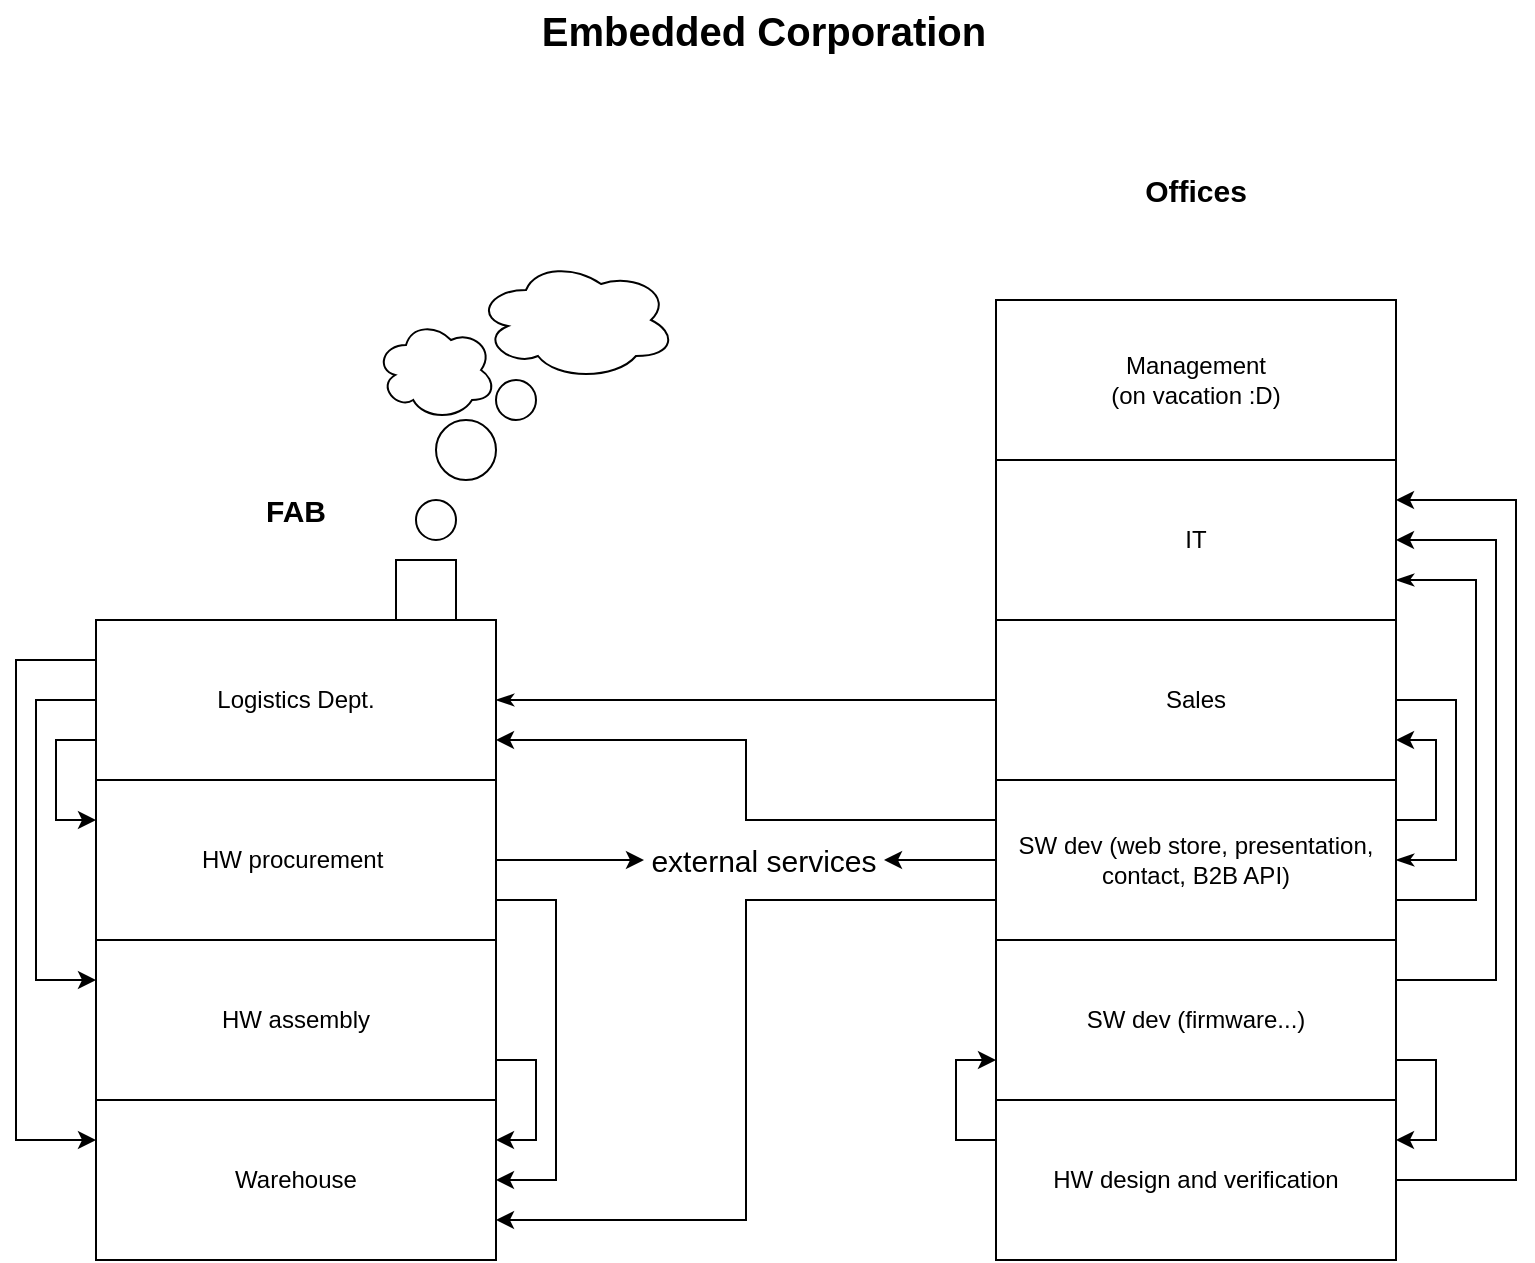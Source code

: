<mxfile version="15.7.3" type="github">
  <diagram id="YC8fwgSEv_CdTE84D2Iw" name="Page-1">
    <mxGraphModel dx="972" dy="655" grid="1" gridSize="10" guides="1" tooltips="1" connect="1" arrows="1" fold="1" page="1" pageScale="1" pageWidth="827" pageHeight="1169" math="0" shadow="0">
      <root>
        <mxCell id="0" />
        <mxCell id="1" parent="0" />
        <mxCell id="e5nqMC2MjUgeMc-HwoTc-28" style="edgeStyle=orthogonalEdgeStyle;rounded=0;orthogonalLoop=1;jettySize=auto;html=1;exitX=1;exitY=0.5;exitDx=0;exitDy=0;fontSize=15;entryX=0;entryY=0.5;entryDx=0;entryDy=0;" edge="1" parent="1" source="e5nqMC2MjUgeMc-HwoTc-1" target="e5nqMC2MjUgeMc-HwoTc-37">
          <mxGeometry relative="1" as="geometry">
            <mxPoint x="330" y="440" as="targetPoint" />
          </mxGeometry>
        </mxCell>
        <mxCell id="e5nqMC2MjUgeMc-HwoTc-30" style="edgeStyle=orthogonalEdgeStyle;rounded=0;orthogonalLoop=1;jettySize=auto;html=1;exitX=1;exitY=0.75;exitDx=0;exitDy=0;entryX=1;entryY=0.5;entryDx=0;entryDy=0;fontSize=15;" edge="1" parent="1" source="e5nqMC2MjUgeMc-HwoTc-1" target="e5nqMC2MjUgeMc-HwoTc-21">
          <mxGeometry relative="1" as="geometry">
            <Array as="points">
              <mxPoint x="310" y="460" />
              <mxPoint x="310" y="600" />
            </Array>
          </mxGeometry>
        </mxCell>
        <mxCell id="e5nqMC2MjUgeMc-HwoTc-1" value="HW procurement&amp;nbsp;" style="rounded=0;whiteSpace=wrap;html=1;" vertex="1" parent="1">
          <mxGeometry x="80" y="400" width="200" height="80" as="geometry" />
        </mxCell>
        <mxCell id="e5nqMC2MjUgeMc-HwoTc-29" style="edgeStyle=orthogonalEdgeStyle;rounded=0;orthogonalLoop=1;jettySize=auto;html=1;exitX=1;exitY=0.75;exitDx=0;exitDy=0;entryX=1;entryY=0.25;entryDx=0;entryDy=0;fontSize=15;" edge="1" parent="1" source="e5nqMC2MjUgeMc-HwoTc-2" target="e5nqMC2MjUgeMc-HwoTc-21">
          <mxGeometry relative="1" as="geometry" />
        </mxCell>
        <mxCell id="e5nqMC2MjUgeMc-HwoTc-2" value="HW assembly" style="rounded=0;whiteSpace=wrap;html=1;" vertex="1" parent="1">
          <mxGeometry x="80" y="480" width="200" height="80" as="geometry" />
        </mxCell>
        <mxCell id="e5nqMC2MjUgeMc-HwoTc-33" style="edgeStyle=orthogonalEdgeStyle;rounded=0;orthogonalLoop=1;jettySize=auto;html=1;exitX=0;exitY=0.25;exitDx=0;exitDy=0;entryX=0;entryY=0.75;entryDx=0;entryDy=0;fontSize=15;strokeColor=default;" edge="1" parent="1" source="e5nqMC2MjUgeMc-HwoTc-3" target="e5nqMC2MjUgeMc-HwoTc-4">
          <mxGeometry relative="1" as="geometry" />
        </mxCell>
        <mxCell id="e5nqMC2MjUgeMc-HwoTc-47" style="edgeStyle=orthogonalEdgeStyle;rounded=0;orthogonalLoop=1;jettySize=auto;html=1;exitX=1;exitY=0.5;exitDx=0;exitDy=0;entryX=1;entryY=0.25;entryDx=0;entryDy=0;fontSize=15;strokeColor=default;" edge="1" parent="1" source="e5nqMC2MjUgeMc-HwoTc-3" target="e5nqMC2MjUgeMc-HwoTc-12">
          <mxGeometry relative="1" as="geometry">
            <Array as="points">
              <mxPoint x="790" y="600" />
              <mxPoint x="790" y="260" />
            </Array>
          </mxGeometry>
        </mxCell>
        <mxCell id="e5nqMC2MjUgeMc-HwoTc-3" value="HW design and verification" style="rounded=0;whiteSpace=wrap;html=1;" vertex="1" parent="1">
          <mxGeometry x="530" y="560" width="200" height="80" as="geometry" />
        </mxCell>
        <mxCell id="e5nqMC2MjUgeMc-HwoTc-32" style="edgeStyle=orthogonalEdgeStyle;rounded=0;orthogonalLoop=1;jettySize=auto;html=1;exitX=1;exitY=0.75;exitDx=0;exitDy=0;entryX=1;entryY=0.25;entryDx=0;entryDy=0;fontSize=15;strokeColor=default;" edge="1" parent="1" source="e5nqMC2MjUgeMc-HwoTc-4" target="e5nqMC2MjUgeMc-HwoTc-3">
          <mxGeometry relative="1" as="geometry" />
        </mxCell>
        <mxCell id="e5nqMC2MjUgeMc-HwoTc-46" style="edgeStyle=orthogonalEdgeStyle;rounded=0;orthogonalLoop=1;jettySize=auto;html=1;exitX=1;exitY=0.25;exitDx=0;exitDy=0;entryX=1;entryY=0.5;entryDx=0;entryDy=0;fontSize=15;strokeColor=default;" edge="1" parent="1" source="e5nqMC2MjUgeMc-HwoTc-4" target="e5nqMC2MjUgeMc-HwoTc-12">
          <mxGeometry relative="1" as="geometry">
            <Array as="points">
              <mxPoint x="780" y="500" />
              <mxPoint x="780" y="280" />
            </Array>
          </mxGeometry>
        </mxCell>
        <mxCell id="e5nqMC2MjUgeMc-HwoTc-4" value="SW dev (firmware...)" style="rounded=0;whiteSpace=wrap;html=1;" vertex="1" parent="1">
          <mxGeometry x="530" y="480" width="200" height="80" as="geometry" />
        </mxCell>
        <mxCell id="e5nqMC2MjUgeMc-HwoTc-34" style="edgeStyle=orthogonalEdgeStyle;rounded=0;orthogonalLoop=1;jettySize=auto;html=1;exitX=0;exitY=0.75;exitDx=0;exitDy=0;entryX=1;entryY=0.75;entryDx=0;entryDy=0;fontSize=15;strokeColor=default;" edge="1" parent="1" source="e5nqMC2MjUgeMc-HwoTc-5" target="e5nqMC2MjUgeMc-HwoTc-21">
          <mxGeometry relative="1" as="geometry" />
        </mxCell>
        <mxCell id="e5nqMC2MjUgeMc-HwoTc-36" style="edgeStyle=orthogonalEdgeStyle;rounded=0;orthogonalLoop=1;jettySize=auto;html=1;exitX=0;exitY=0.5;exitDx=0;exitDy=0;fontSize=15;strokeColor=default;entryX=1;entryY=0.5;entryDx=0;entryDy=0;" edge="1" parent="1" source="e5nqMC2MjUgeMc-HwoTc-5" target="e5nqMC2MjUgeMc-HwoTc-37">
          <mxGeometry relative="1" as="geometry">
            <mxPoint x="490" y="440" as="targetPoint" />
          </mxGeometry>
        </mxCell>
        <mxCell id="e5nqMC2MjUgeMc-HwoTc-44" style="edgeStyle=orthogonalEdgeStyle;rounded=0;orthogonalLoop=1;jettySize=auto;html=1;exitX=1;exitY=0.25;exitDx=0;exitDy=0;entryX=1;entryY=0.75;entryDx=0;entryDy=0;fontSize=15;strokeColor=default;" edge="1" parent="1" source="e5nqMC2MjUgeMc-HwoTc-5" target="e5nqMC2MjUgeMc-HwoTc-6">
          <mxGeometry relative="1" as="geometry">
            <Array as="points">
              <mxPoint x="750" y="420" />
              <mxPoint x="750" y="380" />
            </Array>
          </mxGeometry>
        </mxCell>
        <mxCell id="e5nqMC2MjUgeMc-HwoTc-48" style="edgeStyle=orthogonalEdgeStyle;rounded=0;orthogonalLoop=1;jettySize=auto;html=1;exitX=0;exitY=0.25;exitDx=0;exitDy=0;entryX=1;entryY=0.75;entryDx=0;entryDy=0;fontSize=15;strokeColor=default;" edge="1" parent="1" source="e5nqMC2MjUgeMc-HwoTc-5" target="e5nqMC2MjUgeMc-HwoTc-22">
          <mxGeometry relative="1" as="geometry" />
        </mxCell>
        <mxCell id="e5nqMC2MjUgeMc-HwoTc-49" style="edgeStyle=orthogonalEdgeStyle;rounded=0;orthogonalLoop=1;jettySize=auto;html=1;exitX=1;exitY=0.75;exitDx=0;exitDy=0;entryX=1;entryY=0.75;entryDx=0;entryDy=0;fontSize=15;endArrow=classicThin;endFill=1;strokeColor=default;" edge="1" parent="1" source="e5nqMC2MjUgeMc-HwoTc-5" target="e5nqMC2MjUgeMc-HwoTc-12">
          <mxGeometry relative="1" as="geometry">
            <Array as="points">
              <mxPoint x="770" y="460" />
              <mxPoint x="770" y="300" />
            </Array>
          </mxGeometry>
        </mxCell>
        <mxCell id="e5nqMC2MjUgeMc-HwoTc-5" value="SW dev (web store, presentation, contact,&amp;nbsp;B2B API)" style="rounded=0;whiteSpace=wrap;html=1;" vertex="1" parent="1">
          <mxGeometry x="530" y="400" width="200" height="80" as="geometry" />
        </mxCell>
        <mxCell id="e5nqMC2MjUgeMc-HwoTc-50" style="edgeStyle=orthogonalEdgeStyle;rounded=0;orthogonalLoop=1;jettySize=auto;html=1;exitX=1;exitY=0.5;exitDx=0;exitDy=0;entryX=1;entryY=0.5;entryDx=0;entryDy=0;fontSize=15;endArrow=classicThin;endFill=1;strokeColor=default;" edge="1" parent="1" source="e5nqMC2MjUgeMc-HwoTc-6" target="e5nqMC2MjUgeMc-HwoTc-5">
          <mxGeometry relative="1" as="geometry">
            <Array as="points">
              <mxPoint x="760" y="360" />
              <mxPoint x="760" y="440" />
            </Array>
          </mxGeometry>
        </mxCell>
        <mxCell id="e5nqMC2MjUgeMc-HwoTc-51" style="edgeStyle=orthogonalEdgeStyle;rounded=0;orthogonalLoop=1;jettySize=auto;html=1;exitX=0;exitY=0.5;exitDx=0;exitDy=0;entryX=1;entryY=0.5;entryDx=0;entryDy=0;fontSize=15;endArrow=classicThin;endFill=1;strokeColor=default;" edge="1" parent="1" source="e5nqMC2MjUgeMc-HwoTc-6" target="e5nqMC2MjUgeMc-HwoTc-22">
          <mxGeometry relative="1" as="geometry" />
        </mxCell>
        <mxCell id="e5nqMC2MjUgeMc-HwoTc-6" value="Sales" style="rounded=0;whiteSpace=wrap;html=1;" vertex="1" parent="1">
          <mxGeometry x="530" y="320" width="200" height="80" as="geometry" />
        </mxCell>
        <mxCell id="e5nqMC2MjUgeMc-HwoTc-8" value="&lt;b&gt;&lt;font style=&quot;font-size: 15px&quot;&gt;FAB&lt;/font&gt;&lt;/b&gt;" style="text;html=1;strokeColor=none;fillColor=none;align=center;verticalAlign=middle;whiteSpace=wrap;rounded=0;" vertex="1" parent="1">
          <mxGeometry x="150" y="250" width="60" height="30" as="geometry" />
        </mxCell>
        <mxCell id="e5nqMC2MjUgeMc-HwoTc-9" value="&lt;b&gt;&lt;font style=&quot;font-size: 15px&quot;&gt;Offices&lt;/font&gt;&lt;/b&gt;" style="text;html=1;strokeColor=none;fillColor=none;align=center;verticalAlign=middle;whiteSpace=wrap;rounded=0;" vertex="1" parent="1">
          <mxGeometry x="600" y="90" width="60" height="30" as="geometry" />
        </mxCell>
        <mxCell id="e5nqMC2MjUgeMc-HwoTc-11" value="Management&lt;br&gt;(on vacation :D)" style="rounded=0;whiteSpace=wrap;html=1;" vertex="1" parent="1">
          <mxGeometry x="530" y="160" width="200" height="80" as="geometry" />
        </mxCell>
        <mxCell id="e5nqMC2MjUgeMc-HwoTc-12" value="IT" style="rounded=0;whiteSpace=wrap;html=1;" vertex="1" parent="1">
          <mxGeometry x="530" y="240" width="200" height="80" as="geometry" />
        </mxCell>
        <mxCell id="e5nqMC2MjUgeMc-HwoTc-13" value="" style="rounded=0;whiteSpace=wrap;html=1;" vertex="1" parent="1">
          <mxGeometry x="230" y="290" width="30" height="30" as="geometry" />
        </mxCell>
        <mxCell id="e5nqMC2MjUgeMc-HwoTc-14" value="" style="ellipse;whiteSpace=wrap;html=1;aspect=fixed;" vertex="1" parent="1">
          <mxGeometry x="240" y="260" width="20" height="20" as="geometry" />
        </mxCell>
        <mxCell id="e5nqMC2MjUgeMc-HwoTc-15" value="" style="ellipse;whiteSpace=wrap;html=1;aspect=fixed;" vertex="1" parent="1">
          <mxGeometry x="250" y="220" width="30" height="30" as="geometry" />
        </mxCell>
        <mxCell id="e5nqMC2MjUgeMc-HwoTc-17" value="" style="ellipse;whiteSpace=wrap;html=1;aspect=fixed;" vertex="1" parent="1">
          <mxGeometry x="280" y="200" width="20" height="20" as="geometry" />
        </mxCell>
        <mxCell id="e5nqMC2MjUgeMc-HwoTc-19" value="" style="ellipse;shape=cloud;whiteSpace=wrap;html=1;" vertex="1" parent="1">
          <mxGeometry x="270" y="140" width="100" height="60" as="geometry" />
        </mxCell>
        <mxCell id="e5nqMC2MjUgeMc-HwoTc-20" value="" style="ellipse;shape=cloud;whiteSpace=wrap;html=1;" vertex="1" parent="1">
          <mxGeometry x="220" y="170" width="60" height="50" as="geometry" />
        </mxCell>
        <mxCell id="e5nqMC2MjUgeMc-HwoTc-21" value="Warehouse" style="rounded=0;whiteSpace=wrap;html=1;" vertex="1" parent="1">
          <mxGeometry x="80" y="560" width="200" height="80" as="geometry" />
        </mxCell>
        <mxCell id="e5nqMC2MjUgeMc-HwoTc-24" style="edgeStyle=orthogonalEdgeStyle;rounded=0;orthogonalLoop=1;jettySize=auto;html=1;exitX=0;exitY=0.75;exitDx=0;exitDy=0;entryX=0;entryY=0.25;entryDx=0;entryDy=0;fontSize=15;" edge="1" parent="1" source="e5nqMC2MjUgeMc-HwoTc-22" target="e5nqMC2MjUgeMc-HwoTc-1">
          <mxGeometry relative="1" as="geometry" />
        </mxCell>
        <mxCell id="e5nqMC2MjUgeMc-HwoTc-25" style="edgeStyle=orthogonalEdgeStyle;rounded=0;orthogonalLoop=1;jettySize=auto;html=1;entryX=0;entryY=0.25;entryDx=0;entryDy=0;fontSize=15;exitX=0;exitY=0.5;exitDx=0;exitDy=0;" edge="1" parent="1" source="e5nqMC2MjUgeMc-HwoTc-22" target="e5nqMC2MjUgeMc-HwoTc-2">
          <mxGeometry relative="1" as="geometry">
            <Array as="points">
              <mxPoint x="50" y="360" />
              <mxPoint x="50" y="500" />
            </Array>
          </mxGeometry>
        </mxCell>
        <mxCell id="e5nqMC2MjUgeMc-HwoTc-26" style="edgeStyle=orthogonalEdgeStyle;rounded=0;orthogonalLoop=1;jettySize=auto;html=1;exitX=0;exitY=0.25;exitDx=0;exitDy=0;entryX=0;entryY=0.25;entryDx=0;entryDy=0;fontSize=15;" edge="1" parent="1" source="e5nqMC2MjUgeMc-HwoTc-22" target="e5nqMC2MjUgeMc-HwoTc-21">
          <mxGeometry relative="1" as="geometry">
            <Array as="points">
              <mxPoint x="40" y="340" />
              <mxPoint x="40" y="580" />
            </Array>
          </mxGeometry>
        </mxCell>
        <mxCell id="e5nqMC2MjUgeMc-HwoTc-22" value="Logistics Dept." style="rounded=0;whiteSpace=wrap;html=1;" vertex="1" parent="1">
          <mxGeometry x="80" y="320" width="200" height="80" as="geometry" />
        </mxCell>
        <mxCell id="e5nqMC2MjUgeMc-HwoTc-37" value="external services" style="text;html=1;strokeColor=none;fillColor=none;align=center;verticalAlign=middle;whiteSpace=wrap;rounded=0;fontSize=15;" vertex="1" parent="1">
          <mxGeometry x="354" y="425" width="120" height="30" as="geometry" />
        </mxCell>
        <mxCell id="e5nqMC2MjUgeMc-HwoTc-52" value="&lt;font style=&quot;font-size: 20px&quot;&gt;&lt;b&gt;Embedded Corporation&lt;/b&gt;&lt;/font&gt;" style="text;html=1;strokeColor=none;fillColor=none;align=center;verticalAlign=middle;whiteSpace=wrap;rounded=0;fontSize=15;" vertex="1" parent="1">
          <mxGeometry x="299" y="10" width="230" height="30" as="geometry" />
        </mxCell>
      </root>
    </mxGraphModel>
  </diagram>
</mxfile>
